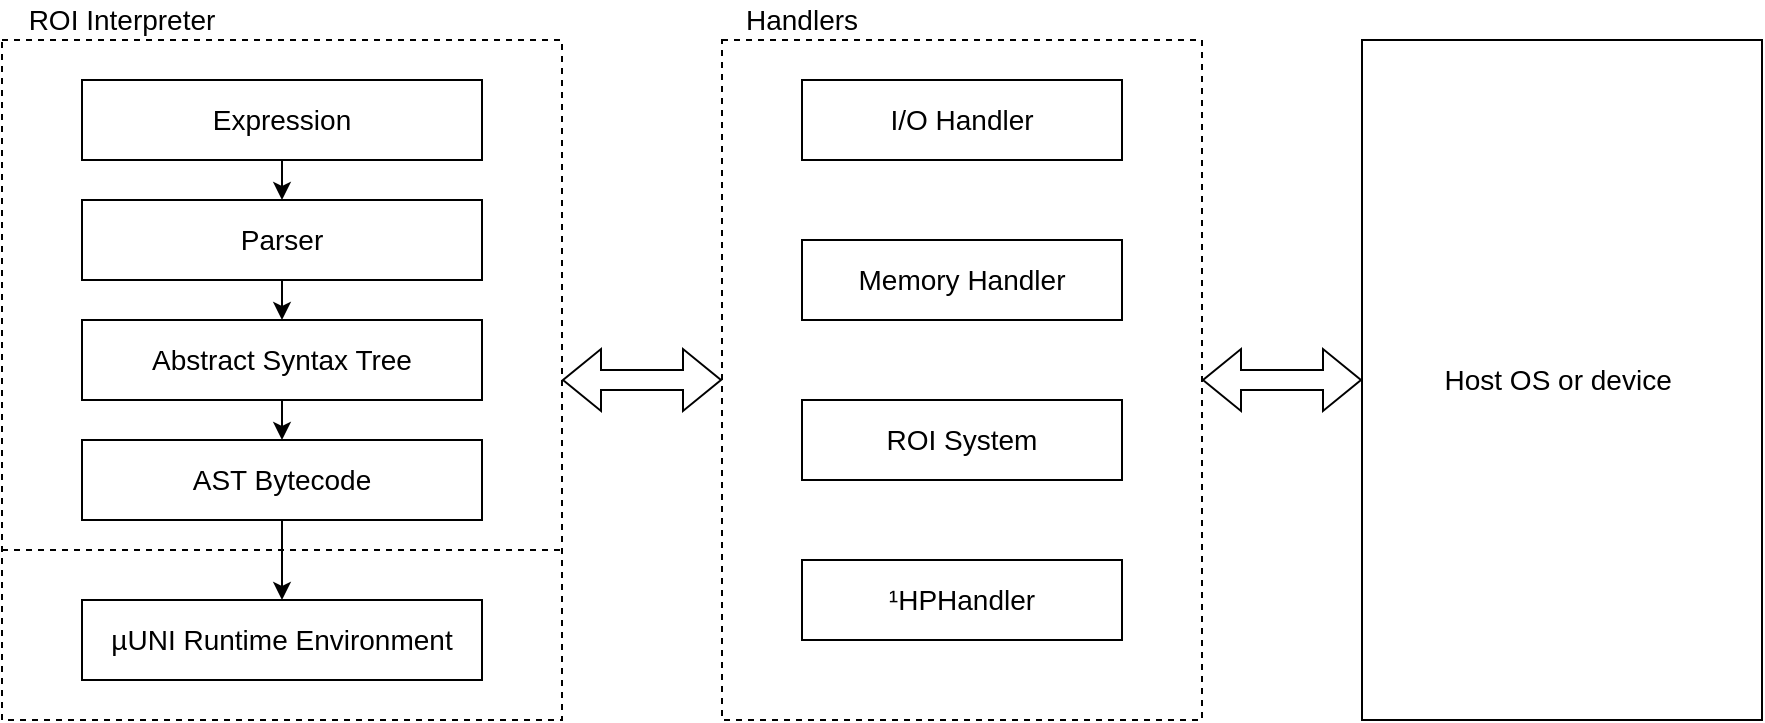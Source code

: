 <mxfile version="12.1.0" type="device" pages="1"><diagram id="2lt7kxWzOn0peIrCczZB" name="Page-1"><mxGraphModel dx="1088" dy="633" grid="1" gridSize="10" guides="1" tooltips="1" connect="1" arrows="1" fold="1" page="1" pageScale="1" pageWidth="2336" pageHeight="1654" math="0" shadow="0"><root><mxCell id="0"/><mxCell id="1" parent="0"/><mxCell id="mQAVIijKhJ_Q4gsbny3B-50" style="edgeStyle=orthogonalEdgeStyle;shape=flexArrow;rounded=0;orthogonalLoop=1;jettySize=auto;html=1;exitX=1;exitY=0.5;exitDx=0;exitDy=0;entryX=0;entryY=0.5;entryDx=0;entryDy=0;startArrow=classic;startFill=1;fontSize=14;" edge="1" parent="1" source="mQAVIijKhJ_Q4gsbny3B-14" target="mQAVIijKhJ_Q4gsbny3B-32"><mxGeometry relative="1" as="geometry"/></mxCell><mxCell id="mQAVIijKhJ_Q4gsbny3B-14" value="" style="rounded=0;whiteSpace=wrap;html=1;fontSize=14;fillColor=none;dashed=1;" vertex="1" parent="1"><mxGeometry x="520" y="220" width="280" height="340" as="geometry"/></mxCell><mxCell id="mQAVIijKhJ_Q4gsbny3B-13" style="edgeStyle=orthogonalEdgeStyle;rounded=0;orthogonalLoop=1;jettySize=auto;html=1;exitX=0.5;exitY=1;exitDx=0;exitDy=0;entryX=0.5;entryY=0;entryDx=0;entryDy=0;fontSize=14;" edge="1" parent="1" source="mQAVIijKhJ_Q4gsbny3B-1" target="mQAVIijKhJ_Q4gsbny3B-4"><mxGeometry relative="1" as="geometry"/></mxCell><mxCell id="mQAVIijKhJ_Q4gsbny3B-1" value="Parser" style="rounded=0;whiteSpace=wrap;html=1;fontSize=14;" vertex="1" parent="1"><mxGeometry x="560" y="300" width="200" height="40" as="geometry"/></mxCell><mxCell id="mQAVIijKhJ_Q4gsbny3B-30" style="edgeStyle=orthogonalEdgeStyle;rounded=0;orthogonalLoop=1;jettySize=auto;html=1;exitX=0.5;exitY=1;exitDx=0;exitDy=0;entryX=0.5;entryY=0;entryDx=0;entryDy=0;fontSize=14;" edge="1" parent="1" source="mQAVIijKhJ_Q4gsbny3B-4" target="mQAVIijKhJ_Q4gsbny3B-23"><mxGeometry relative="1" as="geometry"/></mxCell><mxCell id="mQAVIijKhJ_Q4gsbny3B-4" value="Abstract Syntax Tree" style="rounded=0;whiteSpace=wrap;html=1;fontSize=14;" vertex="1" parent="1"><mxGeometry x="560" y="360" width="200" height="40" as="geometry"/></mxCell><mxCell id="mQAVIijKhJ_Q4gsbny3B-29" style="edgeStyle=orthogonalEdgeStyle;rounded=0;orthogonalLoop=1;jettySize=auto;html=1;exitX=0.5;exitY=1;exitDx=0;exitDy=0;entryX=0.5;entryY=0;entryDx=0;entryDy=0;fontSize=14;" edge="1" parent="1" source="mQAVIijKhJ_Q4gsbny3B-23" target="mQAVIijKhJ_Q4gsbny3B-26"><mxGeometry relative="1" as="geometry"/></mxCell><mxCell id="mQAVIijKhJ_Q4gsbny3B-23" value="AST Bytecode" style="rounded=0;whiteSpace=wrap;html=1;fontSize=14;" vertex="1" parent="1"><mxGeometry x="560" y="420" width="200" height="40" as="geometry"/></mxCell><mxCell id="mQAVIijKhJ_Q4gsbny3B-15" value="ROI Interpreter" style="text;html=1;strokeColor=none;fillColor=none;align=center;verticalAlign=middle;whiteSpace=wrap;rounded=0;fontSize=14;" vertex="1" parent="1"><mxGeometry x="520" y="200" width="120" height="20" as="geometry"/></mxCell><mxCell id="mQAVIijKhJ_Q4gsbny3B-22" style="edgeStyle=orthogonalEdgeStyle;rounded=0;orthogonalLoop=1;jettySize=auto;html=1;exitX=0.5;exitY=1;exitDx=0;exitDy=0;entryX=0.5;entryY=0;entryDx=0;entryDy=0;fontSize=14;" edge="1" parent="1" source="mQAVIijKhJ_Q4gsbny3B-18" target="mQAVIijKhJ_Q4gsbny3B-1"><mxGeometry relative="1" as="geometry"/></mxCell><mxCell id="mQAVIijKhJ_Q4gsbny3B-18" value="Expression" style="rounded=0;whiteSpace=wrap;html=1;fontSize=14;" vertex="1" parent="1"><mxGeometry x="560" y="240" width="200" height="40" as="geometry"/></mxCell><mxCell id="mQAVIijKhJ_Q4gsbny3B-26" value="µUNI Runtime Environment" style="rounded=0;whiteSpace=wrap;html=1;fillColor=none;fontSize=14;" vertex="1" parent="1"><mxGeometry x="560" y="500" width="200" height="40" as="geometry"/></mxCell><mxCell id="mQAVIijKhJ_Q4gsbny3B-52" style="edgeStyle=orthogonalEdgeStyle;shape=flexArrow;rounded=0;orthogonalLoop=1;jettySize=auto;html=1;exitX=1;exitY=0.5;exitDx=0;exitDy=0;startArrow=classic;startFill=1;fontSize=14;" edge="1" parent="1" source="mQAVIijKhJ_Q4gsbny3B-32" target="mQAVIijKhJ_Q4gsbny3B-51"><mxGeometry relative="1" as="geometry"/></mxCell><mxCell id="mQAVIijKhJ_Q4gsbny3B-32" value="" style="rounded=0;whiteSpace=wrap;html=1;fillColor=none;fontSize=14;dashed=1;" vertex="1" parent="1"><mxGeometry x="880" y="220" width="240" height="340" as="geometry"/></mxCell><mxCell id="mQAVIijKhJ_Q4gsbny3B-40" value="Handlers" style="text;html=1;strokeColor=none;fillColor=none;align=center;verticalAlign=middle;whiteSpace=wrap;rounded=0;dashed=1;fontSize=14;" vertex="1" parent="1"><mxGeometry x="880" y="200" width="80" height="20" as="geometry"/></mxCell><mxCell id="mQAVIijKhJ_Q4gsbny3B-41" value="I/O Handler" style="rounded=0;whiteSpace=wrap;html=1;fillColor=none;fontSize=14;" vertex="1" parent="1"><mxGeometry x="920" y="240" width="160" height="40" as="geometry"/></mxCell><mxCell id="mQAVIijKhJ_Q4gsbny3B-42" value="Memory Handler" style="rounded=0;whiteSpace=wrap;html=1;fillColor=none;fontSize=14;" vertex="1" parent="1"><mxGeometry x="920" y="320" width="160" height="40" as="geometry"/></mxCell><mxCell id="mQAVIijKhJ_Q4gsbny3B-43" value="ROI System" style="rounded=0;whiteSpace=wrap;html=1;fillColor=none;fontSize=14;" vertex="1" parent="1"><mxGeometry x="920" y="400" width="160" height="40" as="geometry"/></mxCell><mxCell id="mQAVIijKhJ_Q4gsbny3B-44" value="¹HPHandler" style="rounded=0;whiteSpace=wrap;html=1;fillColor=none;fontSize=14;" vertex="1" parent="1"><mxGeometry x="920" y="480" width="160" height="40" as="geometry"/></mxCell><mxCell id="mQAVIijKhJ_Q4gsbny3B-48" value="" style="endArrow=none;dashed=1;html=1;fontSize=14;entryX=1;entryY=0.75;entryDx=0;entryDy=0;exitX=0;exitY=0.75;exitDx=0;exitDy=0;" edge="1" parent="1" source="mQAVIijKhJ_Q4gsbny3B-14" target="mQAVIijKhJ_Q4gsbny3B-14"><mxGeometry width="50" height="50" relative="1" as="geometry"><mxPoint x="520" y="530" as="sourcePoint"/><mxPoint x="570" y="480" as="targetPoint"/></mxGeometry></mxCell><mxCell id="mQAVIijKhJ_Q4gsbny3B-51" value="Host OS or device&amp;nbsp;" style="rounded=0;whiteSpace=wrap;html=1;fillColor=none;fontSize=14;" vertex="1" parent="1"><mxGeometry x="1200" y="220" width="200" height="340" as="geometry"/></mxCell></root></mxGraphModel></diagram></mxfile>